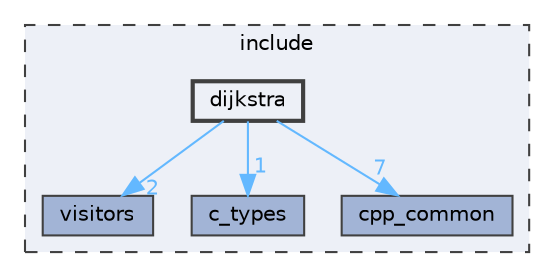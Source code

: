 digraph "dijkstra"
{
 // LATEX_PDF_SIZE
  bgcolor="transparent";
  edge [fontname=Helvetica,fontsize=10,labelfontname=Helvetica,labelfontsize=10];
  node [fontname=Helvetica,fontsize=10,shape=box,height=0.2,width=0.4];
  compound=true
  subgraph clusterdir_d44c64559bbebec7f509842c48db8b23 {
    graph [ bgcolor="#edf0f7", pencolor="grey25", label="include", fontname=Helvetica,fontsize=10 style="filled,dashed", URL="dir_d44c64559bbebec7f509842c48db8b23.html",tooltip=""]
  dir_4e5658a7286517e9c5b1437feaf10aed [label="visitors", fillcolor="#a2b4d6", color="grey25", style="filled", URL="dir_4e5658a7286517e9c5b1437feaf10aed.html",tooltip=""];
  dir_d5995d5871f728649bd47ea0d6428e03 [label="c_types", fillcolor="#a2b4d6", color="grey25", style="filled", URL="dir_d5995d5871f728649bd47ea0d6428e03.html",tooltip=""];
  dir_f413d2883acb285bdeb0fac3ae939ed0 [label="cpp_common", fillcolor="#a2b4d6", color="grey25", style="filled", URL="dir_f413d2883acb285bdeb0fac3ae939ed0.html",tooltip=""];
  dir_1930df11331c7ed9b5d4e307344eb08e [label="dijkstra", fillcolor="#edf0f7", color="grey25", style="filled,bold", URL="dir_1930df11331c7ed9b5d4e307344eb08e.html",tooltip=""];
  }
  dir_1930df11331c7ed9b5d4e307344eb08e->dir_4e5658a7286517e9c5b1437feaf10aed [headlabel="2", labeldistance=1.5 headhref="dir_000041_000094.html" href="dir_000041_000094.html" color="steelblue1" fontcolor="steelblue1"];
  dir_1930df11331c7ed9b5d4e307344eb08e->dir_d5995d5871f728649bd47ea0d6428e03 [headlabel="1", labeldistance=1.5 headhref="dir_000041_000019.html" href="dir_000041_000019.html" color="steelblue1" fontcolor="steelblue1"];
  dir_1930df11331c7ed9b5d4e307344eb08e->dir_f413d2883acb285bdeb0fac3ae939ed0 [headlabel="7", labeldistance=1.5 headhref="dir_000041_000036.html" href="dir_000041_000036.html" color="steelblue1" fontcolor="steelblue1"];
}
